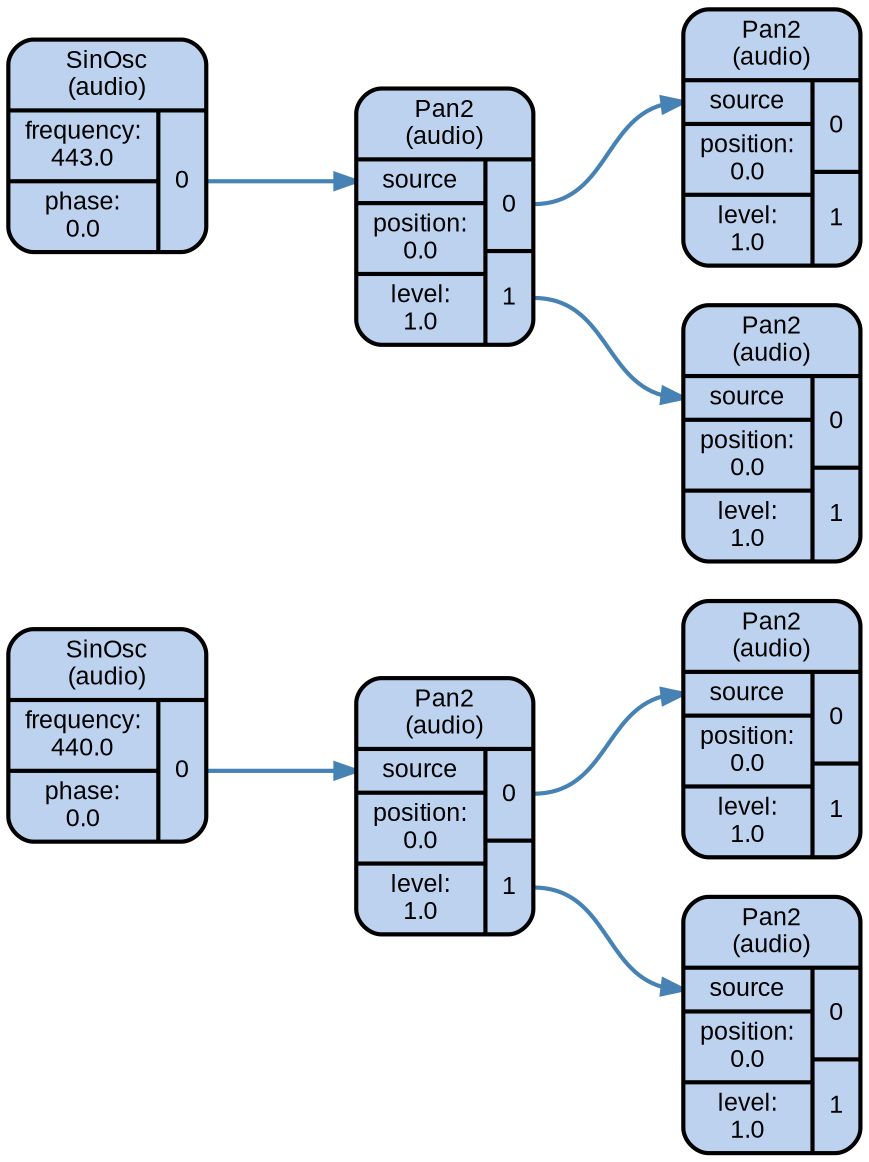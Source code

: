 digraph "synthdef_..." {
    graph [bgcolor=transparent,
        color=lightslategrey,
        dpi=72,
        fontname=Arial,
        outputorder=edgesfirst,
        overlap=prism,
        penwidth=2,
        rankdir=LR,
        ranksep=1,
        splines=spline,
        style="dotted, rounded"];
    node [fontname=Arial,
        fontsize=12,
        penwidth=2,
        shape=Mrecord,
        style="filled, rounded"];
    edge [penwidth=2];
    ugen_0 [fillcolor=lightsteelblue2,
        label="<f_0> SinOsc\n(audio) | { { <f_1_0_0> frequency:\n440.0 | <f_1_0_1> phase:\n0.0 } | { <f_1_1_0> 0 } }"];
    ugen_1 [fillcolor=lightsteelblue2,
        label="<f_0> Pan2\n(audio) | { { <f_1_0_0> source | <f_1_0_1> position:\n0.0 | <f_1_0_2> level:\n1.0 } | { <f_1_1_0> 0 | <f_1_1_1> 1 } }"];
    ugen_2 [fillcolor=lightsteelblue2,
        label="<f_0> Pan2\n(audio) | { { <f_1_0_0> source | <f_1_0_1> position:\n0.0 | <f_1_0_2> level:\n1.0 } | { <f_1_1_0> 0 | <f_1_1_1> 1 } }"];
    ugen_3 [fillcolor=lightsteelblue2,
        label="<f_0> Pan2\n(audio) | { { <f_1_0_0> source | <f_1_0_1> position:\n0.0 | <f_1_0_2> level:\n1.0 } | { <f_1_1_0> 0 | <f_1_1_1> 1 } }"];
    ugen_4 [fillcolor=lightsteelblue2,
        label="<f_0> SinOsc\n(audio) | { { <f_1_0_0> frequency:\n443.0 | <f_1_0_1> phase:\n0.0 } | { <f_1_1_0> 0 } }"];
    ugen_5 [fillcolor=lightsteelblue2,
        label="<f_0> Pan2\n(audio) | { { <f_1_0_0> source | <f_1_0_1> position:\n0.0 | <f_1_0_2> level:\n1.0 } | { <f_1_1_0> 0 | <f_1_1_1> 1 } }"];
    ugen_6 [fillcolor=lightsteelblue2,
        label="<f_0> Pan2\n(audio) | { { <f_1_0_0> source | <f_1_0_1> position:\n0.0 | <f_1_0_2> level:\n1.0 } | { <f_1_1_0> 0 | <f_1_1_1> 1 } }"];
    ugen_7 [fillcolor=lightsteelblue2,
        label="<f_0> Pan2\n(audio) | { { <f_1_0_0> source | <f_1_0_1> position:\n0.0 | <f_1_0_2> level:\n1.0 } | { <f_1_1_0> 0 | <f_1_1_1> 1 } }"];
    ugen_0:f_1_1_0:e -> ugen_1:f_1_0_0:w [color=steelblue];
    ugen_1:f_1_1_0:e -> ugen_2:f_1_0_0:w [color=steelblue];
    ugen_1:f_1_1_1:e -> ugen_3:f_1_0_0:w [color=steelblue];
    ugen_4:f_1_1_0:e -> ugen_5:f_1_0_0:w [color=steelblue];
    ugen_5:f_1_1_0:e -> ugen_6:f_1_0_0:w [color=steelblue];
    ugen_5:f_1_1_1:e -> ugen_7:f_1_0_0:w [color=steelblue];
}